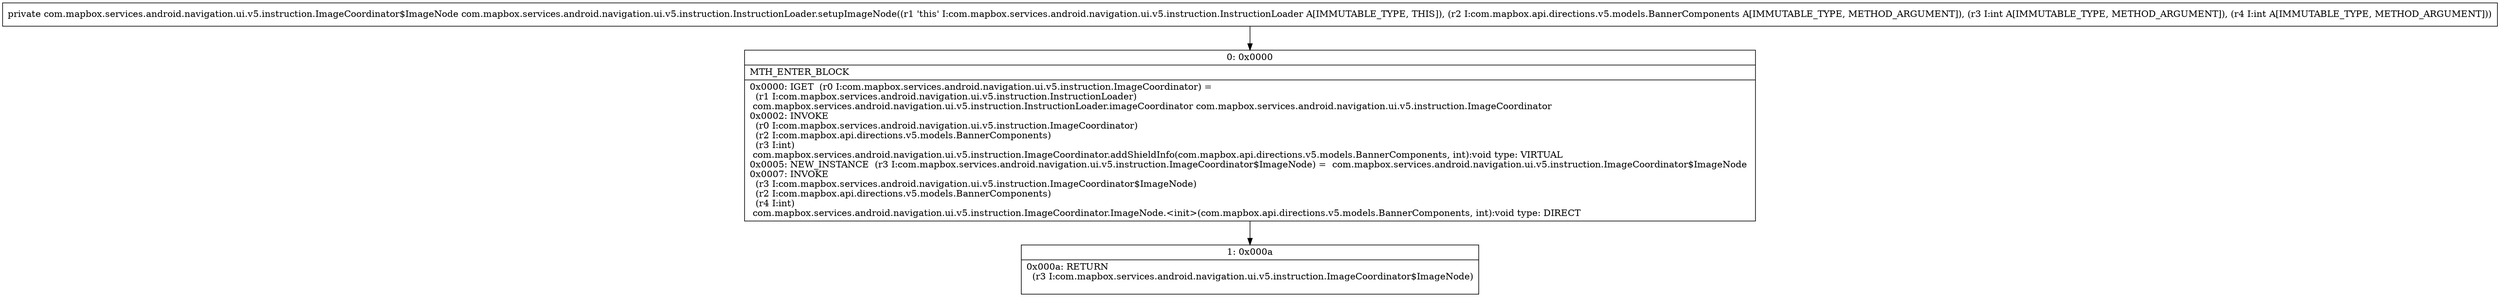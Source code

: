 digraph "CFG forcom.mapbox.services.android.navigation.ui.v5.instruction.InstructionLoader.setupImageNode(Lcom\/mapbox\/api\/directions\/v5\/models\/BannerComponents;II)Lcom\/mapbox\/services\/android\/navigation\/ui\/v5\/instruction\/ImageCoordinator$ImageNode;" {
Node_0 [shape=record,label="{0\:\ 0x0000|MTH_ENTER_BLOCK\l|0x0000: IGET  (r0 I:com.mapbox.services.android.navigation.ui.v5.instruction.ImageCoordinator) = \l  (r1 I:com.mapbox.services.android.navigation.ui.v5.instruction.InstructionLoader)\l com.mapbox.services.android.navigation.ui.v5.instruction.InstructionLoader.imageCoordinator com.mapbox.services.android.navigation.ui.v5.instruction.ImageCoordinator \l0x0002: INVOKE  \l  (r0 I:com.mapbox.services.android.navigation.ui.v5.instruction.ImageCoordinator)\l  (r2 I:com.mapbox.api.directions.v5.models.BannerComponents)\l  (r3 I:int)\l com.mapbox.services.android.navigation.ui.v5.instruction.ImageCoordinator.addShieldInfo(com.mapbox.api.directions.v5.models.BannerComponents, int):void type: VIRTUAL \l0x0005: NEW_INSTANCE  (r3 I:com.mapbox.services.android.navigation.ui.v5.instruction.ImageCoordinator$ImageNode) =  com.mapbox.services.android.navigation.ui.v5.instruction.ImageCoordinator$ImageNode \l0x0007: INVOKE  \l  (r3 I:com.mapbox.services.android.navigation.ui.v5.instruction.ImageCoordinator$ImageNode)\l  (r2 I:com.mapbox.api.directions.v5.models.BannerComponents)\l  (r4 I:int)\l com.mapbox.services.android.navigation.ui.v5.instruction.ImageCoordinator.ImageNode.\<init\>(com.mapbox.api.directions.v5.models.BannerComponents, int):void type: DIRECT \l}"];
Node_1 [shape=record,label="{1\:\ 0x000a|0x000a: RETURN  \l  (r3 I:com.mapbox.services.android.navigation.ui.v5.instruction.ImageCoordinator$ImageNode)\l \l}"];
MethodNode[shape=record,label="{private com.mapbox.services.android.navigation.ui.v5.instruction.ImageCoordinator$ImageNode com.mapbox.services.android.navigation.ui.v5.instruction.InstructionLoader.setupImageNode((r1 'this' I:com.mapbox.services.android.navigation.ui.v5.instruction.InstructionLoader A[IMMUTABLE_TYPE, THIS]), (r2 I:com.mapbox.api.directions.v5.models.BannerComponents A[IMMUTABLE_TYPE, METHOD_ARGUMENT]), (r3 I:int A[IMMUTABLE_TYPE, METHOD_ARGUMENT]), (r4 I:int A[IMMUTABLE_TYPE, METHOD_ARGUMENT])) }"];
MethodNode -> Node_0;
Node_0 -> Node_1;
}

